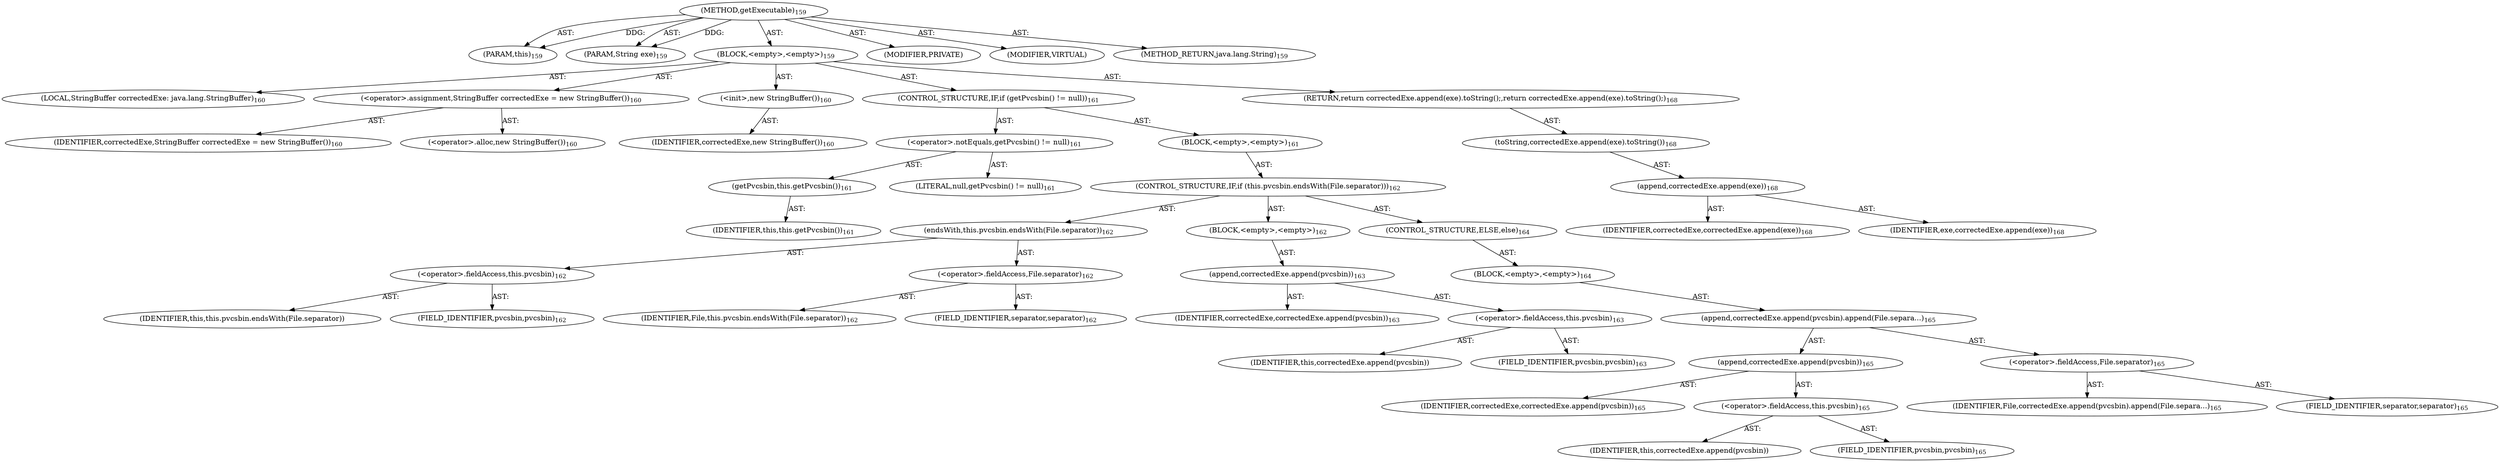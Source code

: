 digraph "getExecutable" {  
"111669149697" [label = <(METHOD,getExecutable)<SUB>159</SUB>> ]
"115964116993" [label = <(PARAM,this)<SUB>159</SUB>> ]
"115964116999" [label = <(PARAM,String exe)<SUB>159</SUB>> ]
"25769803780" [label = <(BLOCK,&lt;empty&gt;,&lt;empty&gt;)<SUB>159</SUB>> ]
"94489280516" [label = <(LOCAL,StringBuffer correctedExe: java.lang.StringBuffer)<SUB>160</SUB>> ]
"30064771095" [label = <(&lt;operator&gt;.assignment,StringBuffer correctedExe = new StringBuffer())<SUB>160</SUB>> ]
"68719476804" [label = <(IDENTIFIER,correctedExe,StringBuffer correctedExe = new StringBuffer())<SUB>160</SUB>> ]
"30064771096" [label = <(&lt;operator&gt;.alloc,new StringBuffer())<SUB>160</SUB>> ]
"30064771097" [label = <(&lt;init&gt;,new StringBuffer())<SUB>160</SUB>> ]
"68719476805" [label = <(IDENTIFIER,correctedExe,new StringBuffer())<SUB>160</SUB>> ]
"47244640258" [label = <(CONTROL_STRUCTURE,IF,if (getPvcsbin() != null))<SUB>161</SUB>> ]
"30064771098" [label = <(&lt;operator&gt;.notEquals,getPvcsbin() != null)<SUB>161</SUB>> ]
"30064771099" [label = <(getPvcsbin,this.getPvcsbin())<SUB>161</SUB>> ]
"68719476738" [label = <(IDENTIFIER,this,this.getPvcsbin())<SUB>161</SUB>> ]
"90194313218" [label = <(LITERAL,null,getPvcsbin() != null)<SUB>161</SUB>> ]
"25769803781" [label = <(BLOCK,&lt;empty&gt;,&lt;empty&gt;)<SUB>161</SUB>> ]
"47244640259" [label = <(CONTROL_STRUCTURE,IF,if (this.pvcsbin.endsWith(File.separator)))<SUB>162</SUB>> ]
"30064771100" [label = <(endsWith,this.pvcsbin.endsWith(File.separator))<SUB>162</SUB>> ]
"30064771101" [label = <(&lt;operator&gt;.fieldAccess,this.pvcsbin)<SUB>162</SUB>> ]
"68719476806" [label = <(IDENTIFIER,this,this.pvcsbin.endsWith(File.separator))> ]
"55834574848" [label = <(FIELD_IDENTIFIER,pvcsbin,pvcsbin)<SUB>162</SUB>> ]
"30064771102" [label = <(&lt;operator&gt;.fieldAccess,File.separator)<SUB>162</SUB>> ]
"68719476807" [label = <(IDENTIFIER,File,this.pvcsbin.endsWith(File.separator))<SUB>162</SUB>> ]
"55834574849" [label = <(FIELD_IDENTIFIER,separator,separator)<SUB>162</SUB>> ]
"25769803782" [label = <(BLOCK,&lt;empty&gt;,&lt;empty&gt;)<SUB>162</SUB>> ]
"30064771103" [label = <(append,correctedExe.append(pvcsbin))<SUB>163</SUB>> ]
"68719476808" [label = <(IDENTIFIER,correctedExe,correctedExe.append(pvcsbin))<SUB>163</SUB>> ]
"30064771104" [label = <(&lt;operator&gt;.fieldAccess,this.pvcsbin)<SUB>163</SUB>> ]
"68719476809" [label = <(IDENTIFIER,this,correctedExe.append(pvcsbin))> ]
"55834574850" [label = <(FIELD_IDENTIFIER,pvcsbin,pvcsbin)<SUB>163</SUB>> ]
"47244640260" [label = <(CONTROL_STRUCTURE,ELSE,else)<SUB>164</SUB>> ]
"25769803783" [label = <(BLOCK,&lt;empty&gt;,&lt;empty&gt;)<SUB>164</SUB>> ]
"30064771105" [label = <(append,correctedExe.append(pvcsbin).append(File.separa...)<SUB>165</SUB>> ]
"30064771106" [label = <(append,correctedExe.append(pvcsbin))<SUB>165</SUB>> ]
"68719476810" [label = <(IDENTIFIER,correctedExe,correctedExe.append(pvcsbin))<SUB>165</SUB>> ]
"30064771107" [label = <(&lt;operator&gt;.fieldAccess,this.pvcsbin)<SUB>165</SUB>> ]
"68719476811" [label = <(IDENTIFIER,this,correctedExe.append(pvcsbin))> ]
"55834574851" [label = <(FIELD_IDENTIFIER,pvcsbin,pvcsbin)<SUB>165</SUB>> ]
"30064771108" [label = <(&lt;operator&gt;.fieldAccess,File.separator)<SUB>165</SUB>> ]
"68719476812" [label = <(IDENTIFIER,File,correctedExe.append(pvcsbin).append(File.separa...)<SUB>165</SUB>> ]
"55834574852" [label = <(FIELD_IDENTIFIER,separator,separator)<SUB>165</SUB>> ]
"146028888065" [label = <(RETURN,return correctedExe.append(exe).toString();,return correctedExe.append(exe).toString();)<SUB>168</SUB>> ]
"30064771109" [label = <(toString,correctedExe.append(exe).toString())<SUB>168</SUB>> ]
"30064771110" [label = <(append,correctedExe.append(exe))<SUB>168</SUB>> ]
"68719476813" [label = <(IDENTIFIER,correctedExe,correctedExe.append(exe))<SUB>168</SUB>> ]
"68719476814" [label = <(IDENTIFIER,exe,correctedExe.append(exe))<SUB>168</SUB>> ]
"133143986197" [label = <(MODIFIER,PRIVATE)> ]
"133143986198" [label = <(MODIFIER,VIRTUAL)> ]
"128849018881" [label = <(METHOD_RETURN,java.lang.String)<SUB>159</SUB>> ]
  "111669149697" -> "115964116993"  [ label = "AST: "] 
  "111669149697" -> "115964116999"  [ label = "AST: "] 
  "111669149697" -> "25769803780"  [ label = "AST: "] 
  "111669149697" -> "133143986197"  [ label = "AST: "] 
  "111669149697" -> "133143986198"  [ label = "AST: "] 
  "111669149697" -> "128849018881"  [ label = "AST: "] 
  "25769803780" -> "94489280516"  [ label = "AST: "] 
  "25769803780" -> "30064771095"  [ label = "AST: "] 
  "25769803780" -> "30064771097"  [ label = "AST: "] 
  "25769803780" -> "47244640258"  [ label = "AST: "] 
  "25769803780" -> "146028888065"  [ label = "AST: "] 
  "30064771095" -> "68719476804"  [ label = "AST: "] 
  "30064771095" -> "30064771096"  [ label = "AST: "] 
  "30064771097" -> "68719476805"  [ label = "AST: "] 
  "47244640258" -> "30064771098"  [ label = "AST: "] 
  "47244640258" -> "25769803781"  [ label = "AST: "] 
  "30064771098" -> "30064771099"  [ label = "AST: "] 
  "30064771098" -> "90194313218"  [ label = "AST: "] 
  "30064771099" -> "68719476738"  [ label = "AST: "] 
  "25769803781" -> "47244640259"  [ label = "AST: "] 
  "47244640259" -> "30064771100"  [ label = "AST: "] 
  "47244640259" -> "25769803782"  [ label = "AST: "] 
  "47244640259" -> "47244640260"  [ label = "AST: "] 
  "30064771100" -> "30064771101"  [ label = "AST: "] 
  "30064771100" -> "30064771102"  [ label = "AST: "] 
  "30064771101" -> "68719476806"  [ label = "AST: "] 
  "30064771101" -> "55834574848"  [ label = "AST: "] 
  "30064771102" -> "68719476807"  [ label = "AST: "] 
  "30064771102" -> "55834574849"  [ label = "AST: "] 
  "25769803782" -> "30064771103"  [ label = "AST: "] 
  "30064771103" -> "68719476808"  [ label = "AST: "] 
  "30064771103" -> "30064771104"  [ label = "AST: "] 
  "30064771104" -> "68719476809"  [ label = "AST: "] 
  "30064771104" -> "55834574850"  [ label = "AST: "] 
  "47244640260" -> "25769803783"  [ label = "AST: "] 
  "25769803783" -> "30064771105"  [ label = "AST: "] 
  "30064771105" -> "30064771106"  [ label = "AST: "] 
  "30064771105" -> "30064771108"  [ label = "AST: "] 
  "30064771106" -> "68719476810"  [ label = "AST: "] 
  "30064771106" -> "30064771107"  [ label = "AST: "] 
  "30064771107" -> "68719476811"  [ label = "AST: "] 
  "30064771107" -> "55834574851"  [ label = "AST: "] 
  "30064771108" -> "68719476812"  [ label = "AST: "] 
  "30064771108" -> "55834574852"  [ label = "AST: "] 
  "146028888065" -> "30064771109"  [ label = "AST: "] 
  "30064771109" -> "30064771110"  [ label = "AST: "] 
  "30064771110" -> "68719476813"  [ label = "AST: "] 
  "30064771110" -> "68719476814"  [ label = "AST: "] 
  "111669149697" -> "115964116993"  [ label = "DDG: "] 
  "111669149697" -> "115964116999"  [ label = "DDG: "] 
}
